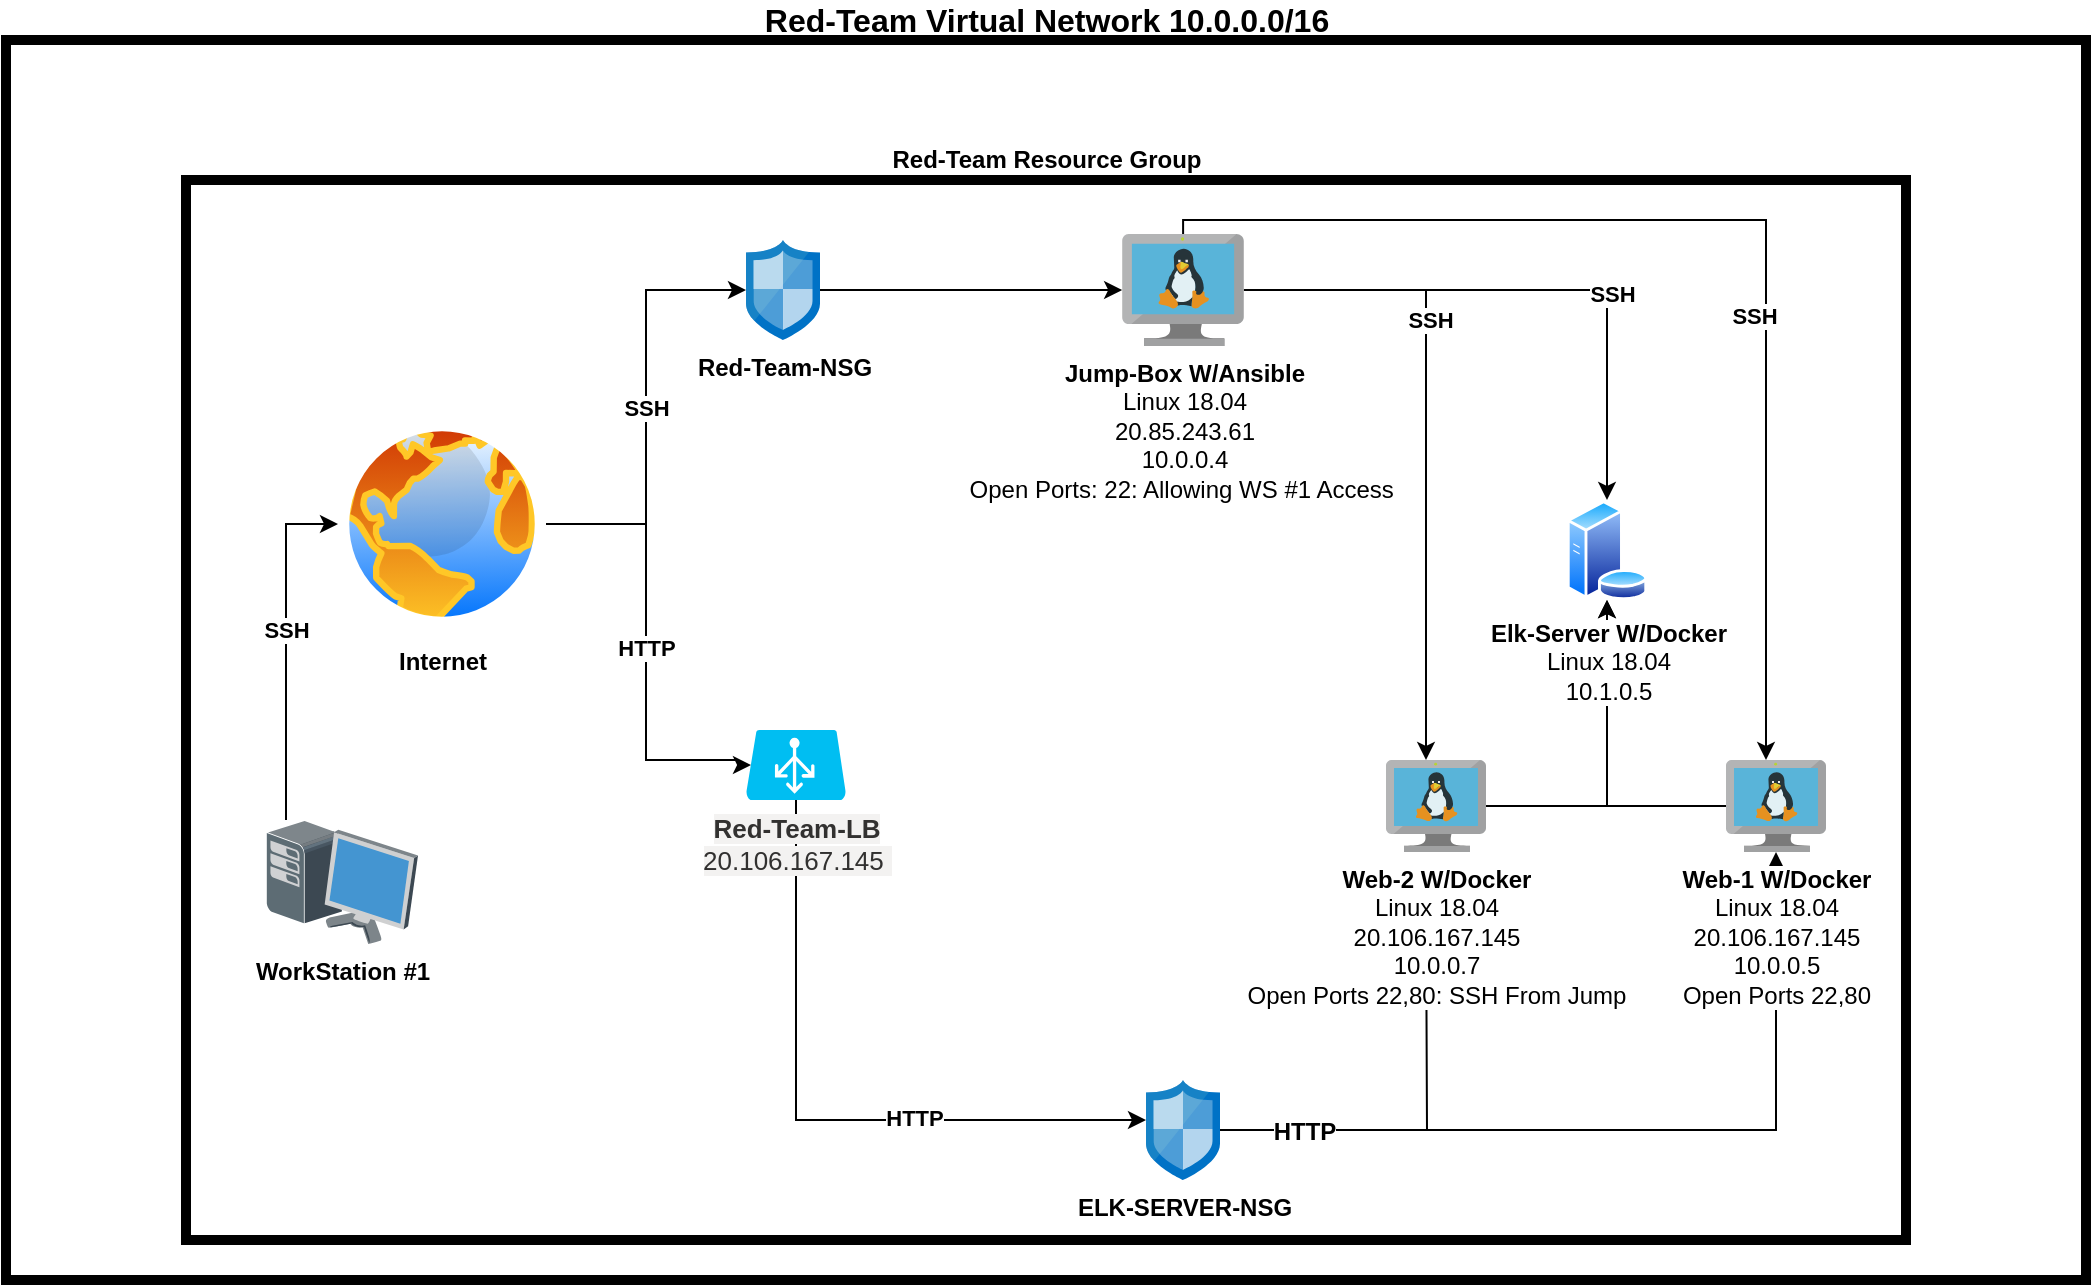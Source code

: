 <mxfile version="14.6.13" type="device"><diagram id="Y8Ks04d_QfvSAPjdMP54" name="Page-1"><mxGraphModel dx="1956" dy="765" grid="1" gridSize="10" guides="1" tooltips="1" connect="1" arrows="1" fold="1" page="1" pageScale="1" pageWidth="850" pageHeight="1100" math="0" shadow="0"><root><mxCell id="0"/><mxCell id="1" parent="0"/><mxCell id="Uyl1mTVD2z4EHGphjLxb-4" value="&lt;b&gt;SSH&lt;/b&gt;" style="edgeStyle=orthogonalEdgeStyle;rounded=0;orthogonalLoop=1;jettySize=auto;html=1;shadow=0;" edge="1" parent="1" source="Uyl1mTVD2z4EHGphjLxb-2" target="Uyl1mTVD2z4EHGphjLxb-3"><mxGeometry x="0.096" relative="1" as="geometry"><Array as="points"><mxPoint x="20" y="442"/></Array><mxPoint as="offset"/></mxGeometry></mxCell><mxCell id="Uyl1mTVD2z4EHGphjLxb-2" value="&lt;b&gt;WorkStation #1&lt;/b&gt;" style="shadow=0;dashed=0;html=1;labelPosition=center;verticalLabelPosition=bottom;verticalAlign=top;align=center;outlineConnect=0;shape=mxgraph.veeam.3d.workstation;" vertex="1" parent="1"><mxGeometry x="10" y="590" width="76" height="62" as="geometry"/></mxCell><mxCell id="Uyl1mTVD2z4EHGphjLxb-6" value="&lt;b&gt;SSH&lt;/b&gt;" style="edgeStyle=orthogonalEdgeStyle;rounded=0;orthogonalLoop=1;jettySize=auto;html=1;shadow=0;" edge="1" parent="1" source="Uyl1mTVD2z4EHGphjLxb-3" target="Uyl1mTVD2z4EHGphjLxb-5"><mxGeometry relative="1" as="geometry"><Array as="points"><mxPoint x="200" y="442"/><mxPoint x="200" y="325"/></Array></mxGeometry></mxCell><mxCell id="Uyl1mTVD2z4EHGphjLxb-8" value="&lt;b&gt;HTTP&lt;/b&gt;" style="edgeStyle=orthogonalEdgeStyle;rounded=0;orthogonalLoop=1;jettySize=auto;html=1;entryX=0.05;entryY=0.5;entryDx=0;entryDy=0;entryPerimeter=0;shadow=0;" edge="1" parent="1" source="Uyl1mTVD2z4EHGphjLxb-3" target="Uyl1mTVD2z4EHGphjLxb-7"><mxGeometry relative="1" as="geometry"><Array as="points"><mxPoint x="200" y="442"/><mxPoint x="200" y="560"/><mxPoint x="246" y="560"/><mxPoint x="246" y="563"/></Array></mxGeometry></mxCell><mxCell id="Uyl1mTVD2z4EHGphjLxb-3" value="&lt;b&gt;Internet&lt;/b&gt;" style="aspect=fixed;perimeter=ellipsePerimeter;html=1;align=center;shadow=0;dashed=0;spacingTop=3;image;image=img/lib/active_directory/internet_globe.svg;" vertex="1" parent="1"><mxGeometry x="46" y="390" width="104" height="104" as="geometry"/></mxCell><mxCell id="Uyl1mTVD2z4EHGphjLxb-12" value="" style="edgeStyle=orthogonalEdgeStyle;rounded=0;orthogonalLoop=1;jettySize=auto;html=1;shadow=0;" edge="1" parent="1" source="Uyl1mTVD2z4EHGphjLxb-5" target="Uyl1mTVD2z4EHGphjLxb-11"><mxGeometry relative="1" as="geometry"/></mxCell><mxCell id="Uyl1mTVD2z4EHGphjLxb-5" value="&lt;b&gt;Red-Team-NSG&lt;/b&gt;" style="aspect=fixed;html=1;points=[];align=center;image;fontSize=12;image=img/lib/mscae/Network_Security_Groups_Classic.svg;shadow=0;" vertex="1" parent="1"><mxGeometry x="250" y="300" width="37" height="50" as="geometry"/></mxCell><mxCell id="Uyl1mTVD2z4EHGphjLxb-10" value="" style="edgeStyle=orthogonalEdgeStyle;rounded=0;orthogonalLoop=1;jettySize=auto;html=1;shadow=0;" edge="1" parent="1" source="Uyl1mTVD2z4EHGphjLxb-7" target="Uyl1mTVD2z4EHGphjLxb-9"><mxGeometry relative="1" as="geometry"><Array as="points"><mxPoint x="275" y="740"/></Array></mxGeometry></mxCell><mxCell id="Uyl1mTVD2z4EHGphjLxb-32" value="&lt;b&gt;HTTP&lt;/b&gt;" style="edgeLabel;html=1;align=center;verticalAlign=middle;resizable=0;points=[];shadow=0;" vertex="1" connectable="0" parent="Uyl1mTVD2z4EHGphjLxb-10"><mxGeometry x="0.307" y="1" relative="1" as="geometry"><mxPoint as="offset"/></mxGeometry></mxCell><mxCell id="Uyl1mTVD2z4EHGphjLxb-7" value="&lt;span style=&quot;color: rgb(50 , 49 , 48) ; font-size: 13px ; font-style: normal ; letter-spacing: normal ; text-align: left ; text-indent: 0px ; text-transform: none ; word-spacing: 0px ; background-color: rgb(243 , 242 , 241) ; display: inline ; float: none&quot;&gt;&lt;b&gt;Red-Team-LB&lt;/b&gt;&lt;br&gt;20.106.167.145&amp;nbsp;&lt;br&gt;&lt;/span&gt;" style="verticalLabelPosition=bottom;html=1;verticalAlign=top;align=center;strokeColor=none;fillColor=#00BEF2;shape=mxgraph.azure.azure_load_balancer;shadow=0;" vertex="1" parent="1"><mxGeometry x="250" y="545" width="50" height="35" as="geometry"/></mxCell><mxCell id="Uyl1mTVD2z4EHGphjLxb-36" style="edgeStyle=orthogonalEdgeStyle;rounded=0;orthogonalLoop=1;jettySize=auto;html=1;shadow=0;" edge="1" parent="1" source="Uyl1mTVD2z4EHGphjLxb-9"><mxGeometry relative="1" as="geometry"><mxPoint x="590" y="630" as="targetPoint"/></mxGeometry></mxCell><mxCell id="Uyl1mTVD2z4EHGphjLxb-37" style="edgeStyle=orthogonalEdgeStyle;rounded=0;orthogonalLoop=1;jettySize=auto;html=1;shadow=0;" edge="1" parent="1" source="Uyl1mTVD2z4EHGphjLxb-9" target="Uyl1mTVD2z4EHGphjLxb-13"><mxGeometry relative="1" as="geometry"/></mxCell><mxCell id="Uyl1mTVD2z4EHGphjLxb-38" value="&lt;b&gt;&lt;font style=&quot;font-size: 12px&quot;&gt;HTTP&lt;/font&gt;&lt;/b&gt;" style="edgeLabel;html=1;align=center;verticalAlign=middle;resizable=0;points=[];shadow=0;" vertex="1" connectable="0" parent="Uyl1mTVD2z4EHGphjLxb-37"><mxGeometry x="-0.799" y="-1" relative="1" as="geometry"><mxPoint as="offset"/></mxGeometry></mxCell><mxCell id="Uyl1mTVD2z4EHGphjLxb-9" value="&lt;b&gt;ELK-SERVER-NSG&lt;/b&gt;" style="aspect=fixed;html=1;points=[];align=center;image;fontSize=12;image=img/lib/mscae/Network_Security_Groups_Classic.svg;shadow=0;" vertex="1" parent="1"><mxGeometry x="450" y="720" width="37" height="50" as="geometry"/></mxCell><mxCell id="Uyl1mTVD2z4EHGphjLxb-15" style="edgeStyle=orthogonalEdgeStyle;rounded=0;orthogonalLoop=1;jettySize=auto;html=1;shadow=0;" edge="1" parent="1" source="Uyl1mTVD2z4EHGphjLxb-11" target="Uyl1mTVD2z4EHGphjLxb-13"><mxGeometry relative="1" as="geometry"><Array as="points"><mxPoint x="469" y="290"/><mxPoint x="760" y="290"/></Array></mxGeometry></mxCell><mxCell id="Uyl1mTVD2z4EHGphjLxb-17" value="&lt;b&gt;SSH&lt;/b&gt;" style="edgeLabel;html=1;align=center;verticalAlign=middle;resizable=0;points=[];shadow=0;" vertex="1" connectable="0" parent="Uyl1mTVD2z4EHGphjLxb-15"><mxGeometry x="0.217" y="-6" relative="1" as="geometry"><mxPoint as="offset"/></mxGeometry></mxCell><mxCell id="Uyl1mTVD2z4EHGphjLxb-16" style="edgeStyle=orthogonalEdgeStyle;rounded=0;orthogonalLoop=1;jettySize=auto;html=1;entryX=0.4;entryY=0;entryDx=0;entryDy=0;entryPerimeter=0;shadow=0;" edge="1" parent="1" source="Uyl1mTVD2z4EHGphjLxb-11" target="Uyl1mTVD2z4EHGphjLxb-14"><mxGeometry relative="1" as="geometry"><mxPoint x="680" y="325" as="targetPoint"/></mxGeometry></mxCell><mxCell id="Uyl1mTVD2z4EHGphjLxb-18" value="&lt;b&gt;SSH&lt;/b&gt;" style="edgeLabel;html=1;align=center;verticalAlign=middle;resizable=0;points=[];shadow=0;" vertex="1" connectable="0" parent="Uyl1mTVD2z4EHGphjLxb-16"><mxGeometry x="-0.353" y="2" relative="1" as="geometry"><mxPoint as="offset"/></mxGeometry></mxCell><mxCell id="Uyl1mTVD2z4EHGphjLxb-27" style="edgeStyle=orthogonalEdgeStyle;rounded=0;orthogonalLoop=1;jettySize=auto;html=1;entryX=0.5;entryY=0;entryDx=0;entryDy=0;shadow=0;" edge="1" parent="1" source="Uyl1mTVD2z4EHGphjLxb-11" target="Uyl1mTVD2z4EHGphjLxb-20"><mxGeometry relative="1" as="geometry"><Array as="points"><mxPoint x="681" y="325"/></Array></mxGeometry></mxCell><mxCell id="Uyl1mTVD2z4EHGphjLxb-28" value="&lt;b&gt;SSH&lt;/b&gt;" style="edgeLabel;html=1;align=center;verticalAlign=middle;resizable=0;points=[];shadow=0;" vertex="1" connectable="0" parent="Uyl1mTVD2z4EHGphjLxb-27"><mxGeometry x="0.28" y="2" relative="1" as="geometry"><mxPoint as="offset"/></mxGeometry></mxCell><mxCell id="Uyl1mTVD2z4EHGphjLxb-11" value="&lt;b&gt;Jump-Box W/Ansible&lt;/b&gt;&lt;br&gt;Linux 18.04&lt;br&gt;20.85.243.61&lt;br&gt;10.0.0.4&lt;br&gt;Open Ports: 22: Allowing WS #1 Access&amp;nbsp;" style="aspect=fixed;html=1;points=[];align=center;image;fontSize=12;image=img/lib/mscae/VM_Linux.svg;shadow=0;" vertex="1" parent="1"><mxGeometry x="438.07" y="297" width="60.87" height="56" as="geometry"/></mxCell><mxCell id="Uyl1mTVD2z4EHGphjLxb-31" style="edgeStyle=orthogonalEdgeStyle;rounded=0;orthogonalLoop=1;jettySize=auto;html=1;entryX=0.5;entryY=1;entryDx=0;entryDy=0;shadow=0;" edge="1" parent="1" source="Uyl1mTVD2z4EHGphjLxb-13" target="Uyl1mTVD2z4EHGphjLxb-20"><mxGeometry relative="1" as="geometry"/></mxCell><mxCell id="Uyl1mTVD2z4EHGphjLxb-13" value="&lt;b&gt;Web-1 W/Docker&lt;/b&gt;&lt;br&gt;Linux 18.04&lt;br&gt;20.106.167.145&lt;br&gt;10.0.0.5&lt;br&gt;Open Ports 22,80" style="aspect=fixed;html=1;points=[];align=center;image;fontSize=12;image=img/lib/mscae/VM_Linux.svg;shadow=0;" vertex="1" parent="1"><mxGeometry x="740" y="560" width="50" height="46" as="geometry"/></mxCell><mxCell id="Uyl1mTVD2z4EHGphjLxb-30" style="edgeStyle=orthogonalEdgeStyle;rounded=0;orthogonalLoop=1;jettySize=auto;html=1;entryX=0.5;entryY=1;entryDx=0;entryDy=0;shadow=0;" edge="1" parent="1" source="Uyl1mTVD2z4EHGphjLxb-14" target="Uyl1mTVD2z4EHGphjLxb-20"><mxGeometry relative="1" as="geometry"/></mxCell><mxCell id="Uyl1mTVD2z4EHGphjLxb-14" value="&lt;b&gt;Web-2 W/Docker&lt;/b&gt;&lt;br&gt;Linux 18.04&lt;br&gt;20.106.167.145&lt;br&gt;10.0.0.7&lt;br&gt;Open Ports 22,80: SSH From Jump" style="aspect=fixed;html=1;points=[];align=center;image;fontSize=12;image=img/lib/mscae/VM_Linux.svg;shadow=0;" vertex="1" parent="1"><mxGeometry x="570" y="560" width="50" height="46" as="geometry"/></mxCell><mxCell id="Uyl1mTVD2z4EHGphjLxb-20" value="&lt;b&gt;Elk-Server W/Docker&lt;br&gt;&lt;/b&gt;Linux 18.04&lt;br&gt;10.1.0.5" style="aspect=fixed;perimeter=ellipsePerimeter;html=1;align=center;shadow=0;dashed=0;spacingTop=3;image;image=img/lib/active_directory/database_server.svg;" vertex="1" parent="1"><mxGeometry x="660" y="430" width="41" height="50" as="geometry"/></mxCell><mxCell id="Uyl1mTVD2z4EHGphjLxb-48" value="" style="whiteSpace=wrap;html=1;shadow=0;fillColor=none;strokeWidth=5;" vertex="1" parent="1"><mxGeometry x="-120" y="200" width="1040" height="620" as="geometry"/></mxCell><mxCell id="Uyl1mTVD2z4EHGphjLxb-49" value="&lt;b&gt;&lt;font style=&quot;font-size: 16px&quot;&gt;Red-Team Virtual Network 10.0.0.0/16&lt;/font&gt;&lt;/b&gt;" style="text;html=1;resizable=0;autosize=1;align=center;verticalAlign=middle;points=[];fillColor=none;strokeColor=none;rounded=0;shadow=0;" vertex="1" parent="1"><mxGeometry x="250" y="180" width="300" height="20" as="geometry"/></mxCell><mxCell id="Uyl1mTVD2z4EHGphjLxb-51" value="" style="whiteSpace=wrap;html=1;shadow=0;strokeColor=#000000;strokeWidth=5;fillColor=none;" vertex="1" parent="1"><mxGeometry x="-30" y="270" width="860" height="530" as="geometry"/></mxCell><mxCell id="Uyl1mTVD2z4EHGphjLxb-52" value="&lt;b&gt;Red-Team Resource Group&lt;/b&gt;" style="text;html=1;resizable=0;autosize=1;align=center;verticalAlign=middle;points=[];fillColor=none;strokeColor=none;rounded=0;shadow=0;" vertex="1" parent="1"><mxGeometry x="315" y="250" width="170" height="20" as="geometry"/></mxCell></root></mxGraphModel></diagram></mxfile>